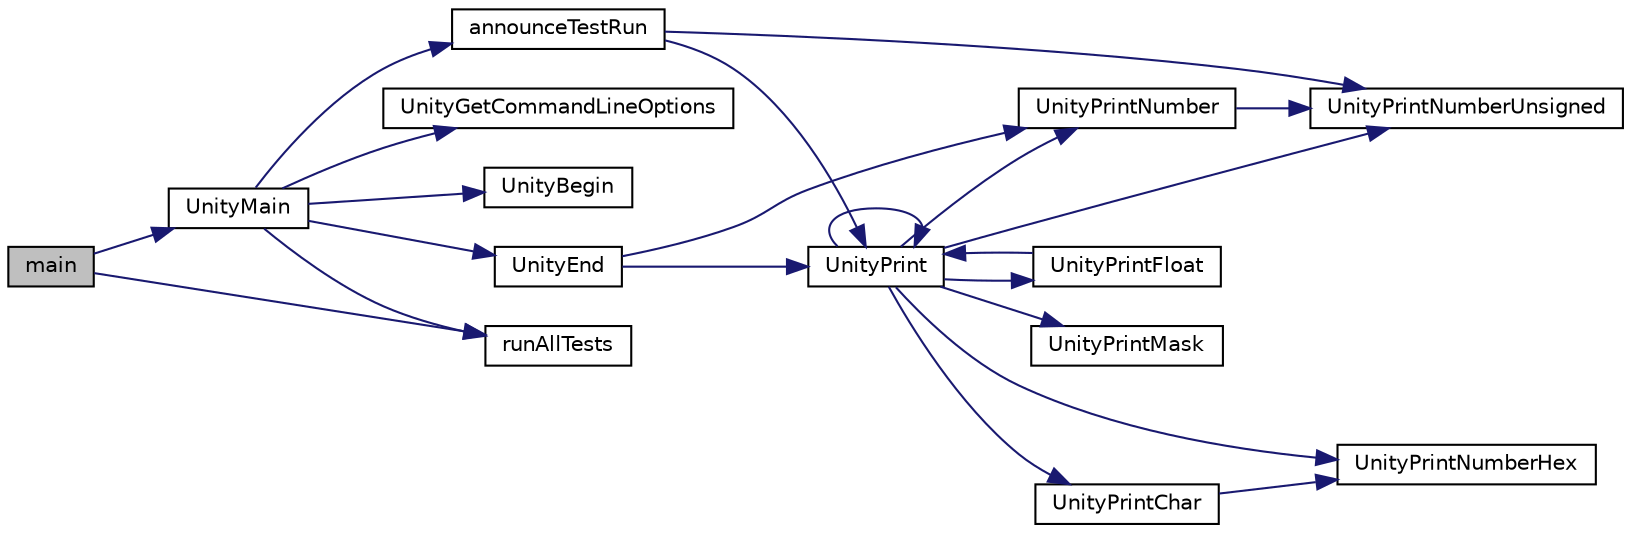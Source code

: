 digraph "main"
{
  edge [fontname="Helvetica",fontsize="10",labelfontname="Helvetica",labelfontsize="10"];
  node [fontname="Helvetica",fontsize="10",shape=record];
  rankdir="LR";
  Node0 [label="main",height=0.2,width=0.4,color="black", fillcolor="grey75", style="filled", fontcolor="black"];
  Node0 -> Node1 [color="midnightblue",fontsize="10",style="solid",fontname="Helvetica"];
  Node1 [label="UnityMain",height=0.2,width=0.4,color="black", fillcolor="white", style="filled",URL="$unity__fixture_8c.html#a58ec279183697abbd5d3efea3442d4e5"];
  Node1 -> Node2 [color="midnightblue",fontsize="10",style="solid",fontname="Helvetica"];
  Node2 [label="UnityGetCommandLineOptions",height=0.2,width=0.4,color="black", fillcolor="white", style="filled",URL="$unity__fixture_8c.html#a898356b51b63100ec321e05d2e5f2d55"];
  Node1 -> Node3 [color="midnightblue",fontsize="10",style="solid",fontname="Helvetica"];
  Node3 [label="UnityBegin",height=0.2,width=0.4,color="black", fillcolor="white", style="filled",URL="$unity_8c.html#aed50601fbdaea8fc0fef0c61cf877809"];
  Node1 -> Node4 [color="midnightblue",fontsize="10",style="solid",fontname="Helvetica"];
  Node4 [label="announceTestRun",height=0.2,width=0.4,color="black", fillcolor="white", style="filled",URL="$unity__fixture_8c.html#ac54f18088c1ed178f3c602b868014f5d"];
  Node4 -> Node5 [color="midnightblue",fontsize="10",style="solid",fontname="Helvetica"];
  Node5 [label="UnityPrint",height=0.2,width=0.4,color="black", fillcolor="white", style="filled",URL="$unity_8c.html#accff2eb4cfd0273e8ad62c37639d3e3c"];
  Node5 -> Node6 [color="midnightblue",fontsize="10",style="solid",fontname="Helvetica"];
  Node6 [label="UnityPrintChar",height=0.2,width=0.4,color="black", fillcolor="white", style="filled",URL="$unity_8c.html#aa3373f770c748cc1600d55cd8c7839c3"];
  Node6 -> Node7 [color="midnightblue",fontsize="10",style="solid",fontname="Helvetica"];
  Node7 [label="UnityPrintNumberHex",height=0.2,width=0.4,color="black", fillcolor="white", style="filled",URL="$unity_8c.html#ab5636c2c3e2d5ff0d89461e2323aa469"];
  Node5 -> Node8 [color="midnightblue",fontsize="10",style="solid",fontname="Helvetica"];
  Node8 [label="UnityPrintNumber",height=0.2,width=0.4,color="black", fillcolor="white", style="filled",URL="$unity_8c.html#a644211a214ab000dcabd5582c52e0313"];
  Node8 -> Node9 [color="midnightblue",fontsize="10",style="solid",fontname="Helvetica"];
  Node9 [label="UnityPrintNumberUnsigned",height=0.2,width=0.4,color="black", fillcolor="white", style="filled",URL="$unity_8c.html#a3ef388786e9a8e769d13af2601b592dc"];
  Node5 -> Node10 [color="midnightblue",fontsize="10",style="solid",fontname="Helvetica"];
  Node10 [label="UnityPrintFloat",height=0.2,width=0.4,color="black", fillcolor="white", style="filled",URL="$unity_8c.html#ac3d39bc0740a28949a2ba689588491c2"];
  Node10 -> Node5 [color="midnightblue",fontsize="10",style="solid",fontname="Helvetica"];
  Node5 -> Node9 [color="midnightblue",fontsize="10",style="solid",fontname="Helvetica"];
  Node5 -> Node11 [color="midnightblue",fontsize="10",style="solid",fontname="Helvetica"];
  Node11 [label="UnityPrintMask",height=0.2,width=0.4,color="black", fillcolor="white", style="filled",URL="$unity_8c.html#a207d5b3e2bfe8042b0505066ccd07c9b"];
  Node5 -> Node7 [color="midnightblue",fontsize="10",style="solid",fontname="Helvetica"];
  Node5 -> Node5 [color="midnightblue",fontsize="10",style="solid",fontname="Helvetica"];
  Node4 -> Node9 [color="midnightblue",fontsize="10",style="solid",fontname="Helvetica"];
  Node1 -> Node12 [color="midnightblue",fontsize="10",style="solid",fontname="Helvetica"];
  Node12 [label="runAllTests",height=0.2,width=0.4,color="black", fillcolor="white", style="filled",URL="$AllTests_8c.html#a7f649b562ed3d6a869db371002a27075"];
  Node1 -> Node13 [color="midnightblue",fontsize="10",style="solid",fontname="Helvetica"];
  Node13 [label="UnityEnd",height=0.2,width=0.4,color="black", fillcolor="white", style="filled",URL="$unity_8c.html#a4820ba04ff5e9a474fe38ab6633d30a0"];
  Node13 -> Node5 [color="midnightblue",fontsize="10",style="solid",fontname="Helvetica"];
  Node13 -> Node8 [color="midnightblue",fontsize="10",style="solid",fontname="Helvetica"];
  Node0 -> Node12 [color="midnightblue",fontsize="10",style="solid",fontname="Helvetica"];
}
